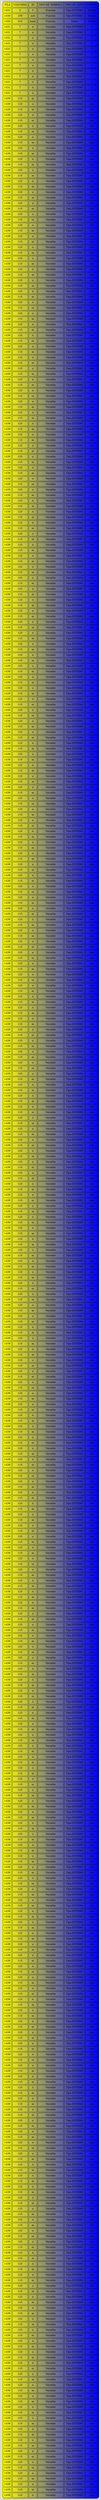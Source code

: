 digraph G{
node [shape=record];
a0 [label=<<TABLE border="1" cellspacing="5" cellpadding="5" style="rounded" bgcolor="yellow:blue">
"<TR><TD>FILA</TD><TD>COLUMNA</TD><TD>ID</TD><TD>TIPO DE SIMBOLO</TD><TD>TIPO DE DATO</TD><TD>AMBITO</TD></TR>
<TR><TD>1431</TD><TD>2</TD><TD>f</TD><TD>Funcion</TD><TD>Tipo.ENTERO</TD><TD>Global</TD></TR>
<TR><TD>1439</TD><TD>108</TD><TD>ack</TD><TD>Funcion</TD><TD>Tipo.ENTERO</TD><TD>Global</TD></TR>
<TR><TD>1450</TD><TD>313</TD><TD>main</TD><TD>Funcion</TD><TD>None</TD><TD>Global</TD></TR>
<TR><TD>1431</TD><TD>7</TD><TD>n</TD><TD>Variable</TD><TD>Tipo.ENTERO</TD><TD>f</TD></TR>
<TR><TD>1431</TD><TD>7</TD><TD>n</TD><TD>Variable</TD><TD>Tipo.ENTERO</TD><TD>f</TD></TR>
<TR><TD>1431</TD><TD>7</TD><TD>n</TD><TD>Variable</TD><TD>Tipo.ENTERO</TD><TD>f</TD></TR>
<TR><TD>1431</TD><TD>7</TD><TD>n</TD><TD>Variable</TD><TD>Tipo.ENTERO</TD><TD>f</TD></TR>
<TR><TD>1431</TD><TD>7</TD><TD>n</TD><TD>Variable</TD><TD>Tipo.ENTERO</TD><TD>f</TD></TR>
<TR><TD>1431</TD><TD>7</TD><TD>n</TD><TD>Variable</TD><TD>Tipo.ENTERO</TD><TD>f</TD></TR>
<TR><TD>1431</TD><TD>7</TD><TD>n</TD><TD>Variable</TD><TD>Tipo.ENTERO</TD><TD>f</TD></TR>
<TR><TD>1431</TD><TD>7</TD><TD>n</TD><TD>Variable</TD><TD>Tipo.ENTERO</TD><TD>f</TD></TR>
<TR><TD>1431</TD><TD>7</TD><TD>n</TD><TD>Variable</TD><TD>Tipo.ENTERO</TD><TD>f</TD></TR>
<TR><TD>1431</TD><TD>7</TD><TD>n</TD><TD>Variable</TD><TD>Tipo.ENTERO</TD><TD>f</TD></TR>
<TR><TD>1431</TD><TD>7</TD><TD>n</TD><TD>Variable</TD><TD>Tipo.ENTERO</TD><TD>f</TD></TR>
<TR><TD>1431</TD><TD>7</TD><TD>n</TD><TD>Variable</TD><TD>Tipo.ENTERO</TD><TD>f</TD></TR>
<TR><TD>1431</TD><TD>7</TD><TD>n</TD><TD>Variable</TD><TD>Tipo.ENTERO</TD><TD>f</TD></TR>
<TR><TD>1439</TD><TD>115</TD><TD>m</TD><TD>Variable</TD><TD>Tipo.ENTERO</TD><TD>ack</TD></TR>
<TR><TD>1439</TD><TD>123</TD><TD>n</TD><TD>Variable</TD><TD>Tipo.ENTERO</TD><TD>ack</TD></TR>
<TR><TD>1439</TD><TD>115</TD><TD>m</TD><TD>Variable</TD><TD>Tipo.ENTERO</TD><TD>ack</TD></TR>
<TR><TD>1439</TD><TD>123</TD><TD>n</TD><TD>Variable</TD><TD>Tipo.ENTERO</TD><TD>ack</TD></TR>
<TR><TD>1439</TD><TD>115</TD><TD>m</TD><TD>Variable</TD><TD>Tipo.ENTERO</TD><TD>ack</TD></TR>
<TR><TD>1439</TD><TD>123</TD><TD>n</TD><TD>Variable</TD><TD>Tipo.ENTERO</TD><TD>ack</TD></TR>
<TR><TD>1439</TD><TD>115</TD><TD>m</TD><TD>Variable</TD><TD>Tipo.ENTERO</TD><TD>ack</TD></TR>
<TR><TD>1439</TD><TD>123</TD><TD>n</TD><TD>Variable</TD><TD>Tipo.ENTERO</TD><TD>ack</TD></TR>
<TR><TD>1439</TD><TD>115</TD><TD>m</TD><TD>Variable</TD><TD>Tipo.ENTERO</TD><TD>ack</TD></TR>
<TR><TD>1439</TD><TD>123</TD><TD>n</TD><TD>Variable</TD><TD>Tipo.ENTERO</TD><TD>ack</TD></TR>
<TR><TD>1439</TD><TD>115</TD><TD>m</TD><TD>Variable</TD><TD>Tipo.ENTERO</TD><TD>ack</TD></TR>
<TR><TD>1439</TD><TD>123</TD><TD>n</TD><TD>Variable</TD><TD>Tipo.ENTERO</TD><TD>ack</TD></TR>
<TR><TD>1439</TD><TD>115</TD><TD>m</TD><TD>Variable</TD><TD>Tipo.ENTERO</TD><TD>ack</TD></TR>
<TR><TD>1439</TD><TD>123</TD><TD>n</TD><TD>Variable</TD><TD>Tipo.ENTERO</TD><TD>ack</TD></TR>
<TR><TD>1439</TD><TD>115</TD><TD>m</TD><TD>Variable</TD><TD>Tipo.ENTERO</TD><TD>ack</TD></TR>
<TR><TD>1439</TD><TD>123</TD><TD>n</TD><TD>Variable</TD><TD>Tipo.ENTERO</TD><TD>ack</TD></TR>
<TR><TD>1439</TD><TD>115</TD><TD>m</TD><TD>Variable</TD><TD>Tipo.ENTERO</TD><TD>ack</TD></TR>
<TR><TD>1439</TD><TD>123</TD><TD>n</TD><TD>Variable</TD><TD>Tipo.ENTERO</TD><TD>ack</TD></TR>
<TR><TD>1439</TD><TD>115</TD><TD>m</TD><TD>Variable</TD><TD>Tipo.ENTERO</TD><TD>ack</TD></TR>
<TR><TD>1439</TD><TD>123</TD><TD>n</TD><TD>Variable</TD><TD>Tipo.ENTERO</TD><TD>ack</TD></TR>
<TR><TD>1439</TD><TD>115</TD><TD>m</TD><TD>Variable</TD><TD>Tipo.ENTERO</TD><TD>ack</TD></TR>
<TR><TD>1439</TD><TD>123</TD><TD>n</TD><TD>Variable</TD><TD>Tipo.ENTERO</TD><TD>ack</TD></TR>
<TR><TD>1439</TD><TD>115</TD><TD>m</TD><TD>Variable</TD><TD>Tipo.ENTERO</TD><TD>ack</TD></TR>
<TR><TD>1439</TD><TD>123</TD><TD>n</TD><TD>Variable</TD><TD>Tipo.ENTERO</TD><TD>ack</TD></TR>
<TR><TD>1439</TD><TD>115</TD><TD>m</TD><TD>Variable</TD><TD>Tipo.ENTERO</TD><TD>ack</TD></TR>
<TR><TD>1439</TD><TD>123</TD><TD>n</TD><TD>Variable</TD><TD>Tipo.ENTERO</TD><TD>ack</TD></TR>
<TR><TD>1439</TD><TD>115</TD><TD>m</TD><TD>Variable</TD><TD>Tipo.ENTERO</TD><TD>ack</TD></TR>
<TR><TD>1439</TD><TD>123</TD><TD>n</TD><TD>Variable</TD><TD>Tipo.ENTERO</TD><TD>ack</TD></TR>
<TR><TD>1439</TD><TD>115</TD><TD>m</TD><TD>Variable</TD><TD>Tipo.ENTERO</TD><TD>ack</TD></TR>
<TR><TD>1439</TD><TD>123</TD><TD>n</TD><TD>Variable</TD><TD>Tipo.ENTERO</TD><TD>ack</TD></TR>
<TR><TD>1439</TD><TD>115</TD><TD>m</TD><TD>Variable</TD><TD>Tipo.ENTERO</TD><TD>ack</TD></TR>
<TR><TD>1439</TD><TD>123</TD><TD>n</TD><TD>Variable</TD><TD>Tipo.ENTERO</TD><TD>ack</TD></TR>
<TR><TD>1439</TD><TD>115</TD><TD>m</TD><TD>Variable</TD><TD>Tipo.ENTERO</TD><TD>ack</TD></TR>
<TR><TD>1439</TD><TD>123</TD><TD>n</TD><TD>Variable</TD><TD>Tipo.ENTERO</TD><TD>ack</TD></TR>
<TR><TD>1439</TD><TD>115</TD><TD>m</TD><TD>Variable</TD><TD>Tipo.ENTERO</TD><TD>ack</TD></TR>
<TR><TD>1439</TD><TD>123</TD><TD>n</TD><TD>Variable</TD><TD>Tipo.ENTERO</TD><TD>ack</TD></TR>
<TR><TD>1439</TD><TD>115</TD><TD>m</TD><TD>Variable</TD><TD>Tipo.ENTERO</TD><TD>ack</TD></TR>
<TR><TD>1439</TD><TD>123</TD><TD>n</TD><TD>Variable</TD><TD>Tipo.ENTERO</TD><TD>ack</TD></TR>
<TR><TD>1439</TD><TD>115</TD><TD>m</TD><TD>Variable</TD><TD>Tipo.ENTERO</TD><TD>ack</TD></TR>
<TR><TD>1439</TD><TD>123</TD><TD>n</TD><TD>Variable</TD><TD>Tipo.ENTERO</TD><TD>ack</TD></TR>
<TR><TD>1439</TD><TD>115</TD><TD>m</TD><TD>Variable</TD><TD>Tipo.ENTERO</TD><TD>ack</TD></TR>
<TR><TD>1439</TD><TD>123</TD><TD>n</TD><TD>Variable</TD><TD>Tipo.ENTERO</TD><TD>ack</TD></TR>
<TR><TD>1439</TD><TD>115</TD><TD>m</TD><TD>Variable</TD><TD>Tipo.ENTERO</TD><TD>ack</TD></TR>
<TR><TD>1439</TD><TD>123</TD><TD>n</TD><TD>Variable</TD><TD>Tipo.ENTERO</TD><TD>ack</TD></TR>
<TR><TD>1439</TD><TD>115</TD><TD>m</TD><TD>Variable</TD><TD>Tipo.ENTERO</TD><TD>ack</TD></TR>
<TR><TD>1439</TD><TD>123</TD><TD>n</TD><TD>Variable</TD><TD>Tipo.ENTERO</TD><TD>ack</TD></TR>
<TR><TD>1439</TD><TD>115</TD><TD>m</TD><TD>Variable</TD><TD>Tipo.ENTERO</TD><TD>ack</TD></TR>
<TR><TD>1439</TD><TD>123</TD><TD>n</TD><TD>Variable</TD><TD>Tipo.ENTERO</TD><TD>ack</TD></TR>
<TR><TD>1439</TD><TD>115</TD><TD>m</TD><TD>Variable</TD><TD>Tipo.ENTERO</TD><TD>ack</TD></TR>
<TR><TD>1439</TD><TD>123</TD><TD>n</TD><TD>Variable</TD><TD>Tipo.ENTERO</TD><TD>ack</TD></TR>
<TR><TD>1439</TD><TD>115</TD><TD>m</TD><TD>Variable</TD><TD>Tipo.ENTERO</TD><TD>ack</TD></TR>
<TR><TD>1439</TD><TD>123</TD><TD>n</TD><TD>Variable</TD><TD>Tipo.ENTERO</TD><TD>ack</TD></TR>
<TR><TD>1439</TD><TD>115</TD><TD>m</TD><TD>Variable</TD><TD>Tipo.ENTERO</TD><TD>ack</TD></TR>
<TR><TD>1439</TD><TD>123</TD><TD>n</TD><TD>Variable</TD><TD>Tipo.ENTERO</TD><TD>ack</TD></TR>
<TR><TD>1439</TD><TD>115</TD><TD>m</TD><TD>Variable</TD><TD>Tipo.ENTERO</TD><TD>ack</TD></TR>
<TR><TD>1439</TD><TD>123</TD><TD>n</TD><TD>Variable</TD><TD>Tipo.ENTERO</TD><TD>ack</TD></TR>
<TR><TD>1439</TD><TD>115</TD><TD>m</TD><TD>Variable</TD><TD>Tipo.ENTERO</TD><TD>ack</TD></TR>
<TR><TD>1439</TD><TD>123</TD><TD>n</TD><TD>Variable</TD><TD>Tipo.ENTERO</TD><TD>ack</TD></TR>
<TR><TD>1439</TD><TD>115</TD><TD>m</TD><TD>Variable</TD><TD>Tipo.ENTERO</TD><TD>ack</TD></TR>
<TR><TD>1439</TD><TD>123</TD><TD>n</TD><TD>Variable</TD><TD>Tipo.ENTERO</TD><TD>ack</TD></TR>
<TR><TD>1439</TD><TD>115</TD><TD>m</TD><TD>Variable</TD><TD>Tipo.ENTERO</TD><TD>ack</TD></TR>
<TR><TD>1439</TD><TD>123</TD><TD>n</TD><TD>Variable</TD><TD>Tipo.ENTERO</TD><TD>ack</TD></TR>
<TR><TD>1439</TD><TD>115</TD><TD>m</TD><TD>Variable</TD><TD>Tipo.ENTERO</TD><TD>ack</TD></TR>
<TR><TD>1439</TD><TD>123</TD><TD>n</TD><TD>Variable</TD><TD>Tipo.ENTERO</TD><TD>ack</TD></TR>
<TR><TD>1439</TD><TD>115</TD><TD>m</TD><TD>Variable</TD><TD>Tipo.ENTERO</TD><TD>ack</TD></TR>
<TR><TD>1439</TD><TD>123</TD><TD>n</TD><TD>Variable</TD><TD>Tipo.ENTERO</TD><TD>ack</TD></TR>
<TR><TD>1439</TD><TD>115</TD><TD>m</TD><TD>Variable</TD><TD>Tipo.ENTERO</TD><TD>ack</TD></TR>
<TR><TD>1439</TD><TD>123</TD><TD>n</TD><TD>Variable</TD><TD>Tipo.ENTERO</TD><TD>ack</TD></TR>
<TR><TD>1439</TD><TD>115</TD><TD>m</TD><TD>Variable</TD><TD>Tipo.ENTERO</TD><TD>ack</TD></TR>
<TR><TD>1439</TD><TD>123</TD><TD>n</TD><TD>Variable</TD><TD>Tipo.ENTERO</TD><TD>ack</TD></TR>
<TR><TD>1439</TD><TD>115</TD><TD>m</TD><TD>Variable</TD><TD>Tipo.ENTERO</TD><TD>ack</TD></TR>
<TR><TD>1439</TD><TD>123</TD><TD>n</TD><TD>Variable</TD><TD>Tipo.ENTERO</TD><TD>ack</TD></TR>
<TR><TD>1439</TD><TD>115</TD><TD>m</TD><TD>Variable</TD><TD>Tipo.ENTERO</TD><TD>ack</TD></TR>
<TR><TD>1439</TD><TD>123</TD><TD>n</TD><TD>Variable</TD><TD>Tipo.ENTERO</TD><TD>ack</TD></TR>
<TR><TD>1439</TD><TD>115</TD><TD>m</TD><TD>Variable</TD><TD>Tipo.ENTERO</TD><TD>ack</TD></TR>
<TR><TD>1439</TD><TD>123</TD><TD>n</TD><TD>Variable</TD><TD>Tipo.ENTERO</TD><TD>ack</TD></TR>
<TR><TD>1439</TD><TD>115</TD><TD>m</TD><TD>Variable</TD><TD>Tipo.ENTERO</TD><TD>ack</TD></TR>
<TR><TD>1439</TD><TD>123</TD><TD>n</TD><TD>Variable</TD><TD>Tipo.ENTERO</TD><TD>ack</TD></TR>
<TR><TD>1439</TD><TD>115</TD><TD>m</TD><TD>Variable</TD><TD>Tipo.ENTERO</TD><TD>ack</TD></TR>
<TR><TD>1439</TD><TD>123</TD><TD>n</TD><TD>Variable</TD><TD>Tipo.ENTERO</TD><TD>ack</TD></TR>
<TR><TD>1439</TD><TD>115</TD><TD>m</TD><TD>Variable</TD><TD>Tipo.ENTERO</TD><TD>ack</TD></TR>
<TR><TD>1439</TD><TD>123</TD><TD>n</TD><TD>Variable</TD><TD>Tipo.ENTERO</TD><TD>ack</TD></TR>
<TR><TD>1439</TD><TD>115</TD><TD>m</TD><TD>Variable</TD><TD>Tipo.ENTERO</TD><TD>ack</TD></TR>
<TR><TD>1439</TD><TD>123</TD><TD>n</TD><TD>Variable</TD><TD>Tipo.ENTERO</TD><TD>ack</TD></TR>
<TR><TD>1439</TD><TD>115</TD><TD>m</TD><TD>Variable</TD><TD>Tipo.ENTERO</TD><TD>ack</TD></TR>
<TR><TD>1439</TD><TD>123</TD><TD>n</TD><TD>Variable</TD><TD>Tipo.ENTERO</TD><TD>ack</TD></TR>
<TR><TD>1439</TD><TD>115</TD><TD>m</TD><TD>Variable</TD><TD>Tipo.ENTERO</TD><TD>ack</TD></TR>
<TR><TD>1439</TD><TD>123</TD><TD>n</TD><TD>Variable</TD><TD>Tipo.ENTERO</TD><TD>ack</TD></TR>
<TR><TD>1439</TD><TD>115</TD><TD>m</TD><TD>Variable</TD><TD>Tipo.ENTERO</TD><TD>ack</TD></TR>
<TR><TD>1439</TD><TD>123</TD><TD>n</TD><TD>Variable</TD><TD>Tipo.ENTERO</TD><TD>ack</TD></TR>
<TR><TD>1439</TD><TD>115</TD><TD>m</TD><TD>Variable</TD><TD>Tipo.ENTERO</TD><TD>ack</TD></TR>
<TR><TD>1439</TD><TD>123</TD><TD>n</TD><TD>Variable</TD><TD>Tipo.ENTERO</TD><TD>ack</TD></TR>
<TR><TD>1439</TD><TD>115</TD><TD>m</TD><TD>Variable</TD><TD>Tipo.ENTERO</TD><TD>ack</TD></TR>
<TR><TD>1439</TD><TD>123</TD><TD>n</TD><TD>Variable</TD><TD>Tipo.ENTERO</TD><TD>ack</TD></TR>
<TR><TD>1439</TD><TD>115</TD><TD>m</TD><TD>Variable</TD><TD>Tipo.ENTERO</TD><TD>ack</TD></TR>
<TR><TD>1439</TD><TD>123</TD><TD>n</TD><TD>Variable</TD><TD>Tipo.ENTERO</TD><TD>ack</TD></TR>
<TR><TD>1439</TD><TD>115</TD><TD>m</TD><TD>Variable</TD><TD>Tipo.ENTERO</TD><TD>ack</TD></TR>
<TR><TD>1439</TD><TD>123</TD><TD>n</TD><TD>Variable</TD><TD>Tipo.ENTERO</TD><TD>ack</TD></TR>
<TR><TD>1439</TD><TD>115</TD><TD>m</TD><TD>Variable</TD><TD>Tipo.ENTERO</TD><TD>ack</TD></TR>
<TR><TD>1439</TD><TD>123</TD><TD>n</TD><TD>Variable</TD><TD>Tipo.ENTERO</TD><TD>ack</TD></TR>
<TR><TD>1439</TD><TD>115</TD><TD>m</TD><TD>Variable</TD><TD>Tipo.ENTERO</TD><TD>ack</TD></TR>
<TR><TD>1439</TD><TD>123</TD><TD>n</TD><TD>Variable</TD><TD>Tipo.ENTERO</TD><TD>ack</TD></TR>
<TR><TD>1439</TD><TD>115</TD><TD>m</TD><TD>Variable</TD><TD>Tipo.ENTERO</TD><TD>ack</TD></TR>
<TR><TD>1439</TD><TD>123</TD><TD>n</TD><TD>Variable</TD><TD>Tipo.ENTERO</TD><TD>ack</TD></TR>
<TR><TD>1439</TD><TD>115</TD><TD>m</TD><TD>Variable</TD><TD>Tipo.ENTERO</TD><TD>ack</TD></TR>
<TR><TD>1439</TD><TD>123</TD><TD>n</TD><TD>Variable</TD><TD>Tipo.ENTERO</TD><TD>ack</TD></TR>
<TR><TD>1439</TD><TD>115</TD><TD>m</TD><TD>Variable</TD><TD>Tipo.ENTERO</TD><TD>ack</TD></TR>
<TR><TD>1439</TD><TD>123</TD><TD>n</TD><TD>Variable</TD><TD>Tipo.ENTERO</TD><TD>ack</TD></TR>
<TR><TD>1439</TD><TD>115</TD><TD>m</TD><TD>Variable</TD><TD>Tipo.ENTERO</TD><TD>ack</TD></TR>
<TR><TD>1439</TD><TD>123</TD><TD>n</TD><TD>Variable</TD><TD>Tipo.ENTERO</TD><TD>ack</TD></TR>
<TR><TD>1439</TD><TD>115</TD><TD>m</TD><TD>Variable</TD><TD>Tipo.ENTERO</TD><TD>ack</TD></TR>
<TR><TD>1439</TD><TD>123</TD><TD>n</TD><TD>Variable</TD><TD>Tipo.ENTERO</TD><TD>ack</TD></TR>
<TR><TD>1439</TD><TD>115</TD><TD>m</TD><TD>Variable</TD><TD>Tipo.ENTERO</TD><TD>ack</TD></TR>
<TR><TD>1439</TD><TD>123</TD><TD>n</TD><TD>Variable</TD><TD>Tipo.ENTERO</TD><TD>ack</TD></TR>
<TR><TD>1439</TD><TD>115</TD><TD>m</TD><TD>Variable</TD><TD>Tipo.ENTERO</TD><TD>ack</TD></TR>
<TR><TD>1439</TD><TD>123</TD><TD>n</TD><TD>Variable</TD><TD>Tipo.ENTERO</TD><TD>ack</TD></TR>
<TR><TD>1439</TD><TD>115</TD><TD>m</TD><TD>Variable</TD><TD>Tipo.ENTERO</TD><TD>ack</TD></TR>
<TR><TD>1439</TD><TD>123</TD><TD>n</TD><TD>Variable</TD><TD>Tipo.ENTERO</TD><TD>ack</TD></TR>
<TR><TD>1439</TD><TD>115</TD><TD>m</TD><TD>Variable</TD><TD>Tipo.ENTERO</TD><TD>ack</TD></TR>
<TR><TD>1439</TD><TD>123</TD><TD>n</TD><TD>Variable</TD><TD>Tipo.ENTERO</TD><TD>ack</TD></TR>
<TR><TD>1439</TD><TD>115</TD><TD>m</TD><TD>Variable</TD><TD>Tipo.ENTERO</TD><TD>ack</TD></TR>
<TR><TD>1439</TD><TD>123</TD><TD>n</TD><TD>Variable</TD><TD>Tipo.ENTERO</TD><TD>ack</TD></TR>
<TR><TD>1439</TD><TD>115</TD><TD>m</TD><TD>Variable</TD><TD>Tipo.ENTERO</TD><TD>ack</TD></TR>
<TR><TD>1439</TD><TD>123</TD><TD>n</TD><TD>Variable</TD><TD>Tipo.ENTERO</TD><TD>ack</TD></TR>
<TR><TD>1439</TD><TD>115</TD><TD>m</TD><TD>Variable</TD><TD>Tipo.ENTERO</TD><TD>ack</TD></TR>
<TR><TD>1439</TD><TD>123</TD><TD>n</TD><TD>Variable</TD><TD>Tipo.ENTERO</TD><TD>ack</TD></TR>
<TR><TD>1439</TD><TD>115</TD><TD>m</TD><TD>Variable</TD><TD>Tipo.ENTERO</TD><TD>ack</TD></TR>
<TR><TD>1439</TD><TD>123</TD><TD>n</TD><TD>Variable</TD><TD>Tipo.ENTERO</TD><TD>ack</TD></TR>
<TR><TD>1439</TD><TD>115</TD><TD>m</TD><TD>Variable</TD><TD>Tipo.ENTERO</TD><TD>ack</TD></TR>
<TR><TD>1439</TD><TD>123</TD><TD>n</TD><TD>Variable</TD><TD>Tipo.ENTERO</TD><TD>ack</TD></TR>
<TR><TD>1439</TD><TD>115</TD><TD>m</TD><TD>Variable</TD><TD>Tipo.ENTERO</TD><TD>ack</TD></TR>
<TR><TD>1439</TD><TD>123</TD><TD>n</TD><TD>Variable</TD><TD>Tipo.ENTERO</TD><TD>ack</TD></TR>
<TR><TD>1439</TD><TD>115</TD><TD>m</TD><TD>Variable</TD><TD>Tipo.ENTERO</TD><TD>ack</TD></TR>
<TR><TD>1439</TD><TD>123</TD><TD>n</TD><TD>Variable</TD><TD>Tipo.ENTERO</TD><TD>ack</TD></TR>
<TR><TD>1439</TD><TD>115</TD><TD>m</TD><TD>Variable</TD><TD>Tipo.ENTERO</TD><TD>ack</TD></TR>
<TR><TD>1439</TD><TD>123</TD><TD>n</TD><TD>Variable</TD><TD>Tipo.ENTERO</TD><TD>ack</TD></TR>
<TR><TD>1439</TD><TD>115</TD><TD>m</TD><TD>Variable</TD><TD>Tipo.ENTERO</TD><TD>ack</TD></TR>
<TR><TD>1439</TD><TD>123</TD><TD>n</TD><TD>Variable</TD><TD>Tipo.ENTERO</TD><TD>ack</TD></TR>
<TR><TD>1439</TD><TD>115</TD><TD>m</TD><TD>Variable</TD><TD>Tipo.ENTERO</TD><TD>ack</TD></TR>
<TR><TD>1439</TD><TD>123</TD><TD>n</TD><TD>Variable</TD><TD>Tipo.ENTERO</TD><TD>ack</TD></TR>
<TR><TD>1439</TD><TD>115</TD><TD>m</TD><TD>Variable</TD><TD>Tipo.ENTERO</TD><TD>ack</TD></TR>
<TR><TD>1439</TD><TD>123</TD><TD>n</TD><TD>Variable</TD><TD>Tipo.ENTERO</TD><TD>ack</TD></TR>
<TR><TD>1439</TD><TD>115</TD><TD>m</TD><TD>Variable</TD><TD>Tipo.ENTERO</TD><TD>ack</TD></TR>
<TR><TD>1439</TD><TD>123</TD><TD>n</TD><TD>Variable</TD><TD>Tipo.ENTERO</TD><TD>ack</TD></TR>
<TR><TD>1439</TD><TD>115</TD><TD>m</TD><TD>Variable</TD><TD>Tipo.ENTERO</TD><TD>ack</TD></TR>
<TR><TD>1439</TD><TD>123</TD><TD>n</TD><TD>Variable</TD><TD>Tipo.ENTERO</TD><TD>ack</TD></TR>
<TR><TD>1439</TD><TD>115</TD><TD>m</TD><TD>Variable</TD><TD>Tipo.ENTERO</TD><TD>ack</TD></TR>
<TR><TD>1439</TD><TD>123</TD><TD>n</TD><TD>Variable</TD><TD>Tipo.ENTERO</TD><TD>ack</TD></TR>
<TR><TD>1439</TD><TD>115</TD><TD>m</TD><TD>Variable</TD><TD>Tipo.ENTERO</TD><TD>ack</TD></TR>
<TR><TD>1439</TD><TD>123</TD><TD>n</TD><TD>Variable</TD><TD>Tipo.ENTERO</TD><TD>ack</TD></TR>
<TR><TD>1439</TD><TD>115</TD><TD>m</TD><TD>Variable</TD><TD>Tipo.ENTERO</TD><TD>ack</TD></TR>
<TR><TD>1439</TD><TD>123</TD><TD>n</TD><TD>Variable</TD><TD>Tipo.ENTERO</TD><TD>ack</TD></TR>
<TR><TD>1439</TD><TD>115</TD><TD>m</TD><TD>Variable</TD><TD>Tipo.ENTERO</TD><TD>ack</TD></TR>
<TR><TD>1439</TD><TD>123</TD><TD>n</TD><TD>Variable</TD><TD>Tipo.ENTERO</TD><TD>ack</TD></TR>
<TR><TD>1439</TD><TD>115</TD><TD>m</TD><TD>Variable</TD><TD>Tipo.ENTERO</TD><TD>ack</TD></TR>
<TR><TD>1439</TD><TD>123</TD><TD>n</TD><TD>Variable</TD><TD>Tipo.ENTERO</TD><TD>ack</TD></TR>
<TR><TD>1439</TD><TD>115</TD><TD>m</TD><TD>Variable</TD><TD>Tipo.ENTERO</TD><TD>ack</TD></TR>
<TR><TD>1439</TD><TD>123</TD><TD>n</TD><TD>Variable</TD><TD>Tipo.ENTERO</TD><TD>ack</TD></TR>
<TR><TD>1439</TD><TD>115</TD><TD>m</TD><TD>Variable</TD><TD>Tipo.ENTERO</TD><TD>ack</TD></TR>
<TR><TD>1439</TD><TD>123</TD><TD>n</TD><TD>Variable</TD><TD>Tipo.ENTERO</TD><TD>ack</TD></TR>
<TR><TD>1439</TD><TD>115</TD><TD>m</TD><TD>Variable</TD><TD>Tipo.ENTERO</TD><TD>ack</TD></TR>
<TR><TD>1439</TD><TD>123</TD><TD>n</TD><TD>Variable</TD><TD>Tipo.ENTERO</TD><TD>ack</TD></TR>
<TR><TD>1439</TD><TD>115</TD><TD>m</TD><TD>Variable</TD><TD>Tipo.ENTERO</TD><TD>ack</TD></TR>
<TR><TD>1439</TD><TD>123</TD><TD>n</TD><TD>Variable</TD><TD>Tipo.ENTERO</TD><TD>ack</TD></TR>
<TR><TD>1439</TD><TD>115</TD><TD>m</TD><TD>Variable</TD><TD>Tipo.ENTERO</TD><TD>ack</TD></TR>
<TR><TD>1439</TD><TD>123</TD><TD>n</TD><TD>Variable</TD><TD>Tipo.ENTERO</TD><TD>ack</TD></TR>
<TR><TD>1439</TD><TD>115</TD><TD>m</TD><TD>Variable</TD><TD>Tipo.ENTERO</TD><TD>ack</TD></TR>
<TR><TD>1439</TD><TD>123</TD><TD>n</TD><TD>Variable</TD><TD>Tipo.ENTERO</TD><TD>ack</TD></TR>
<TR><TD>1439</TD><TD>115</TD><TD>m</TD><TD>Variable</TD><TD>Tipo.ENTERO</TD><TD>ack</TD></TR>
<TR><TD>1439</TD><TD>123</TD><TD>n</TD><TD>Variable</TD><TD>Tipo.ENTERO</TD><TD>ack</TD></TR>
<TR><TD>1439</TD><TD>115</TD><TD>m</TD><TD>Variable</TD><TD>Tipo.ENTERO</TD><TD>ack</TD></TR>
<TR><TD>1439</TD><TD>123</TD><TD>n</TD><TD>Variable</TD><TD>Tipo.ENTERO</TD><TD>ack</TD></TR>
<TR><TD>1439</TD><TD>115</TD><TD>m</TD><TD>Variable</TD><TD>Tipo.ENTERO</TD><TD>ack</TD></TR>
<TR><TD>1439</TD><TD>123</TD><TD>n</TD><TD>Variable</TD><TD>Tipo.ENTERO</TD><TD>ack</TD></TR>
<TR><TD>1439</TD><TD>115</TD><TD>m</TD><TD>Variable</TD><TD>Tipo.ENTERO</TD><TD>ack</TD></TR>
<TR><TD>1439</TD><TD>123</TD><TD>n</TD><TD>Variable</TD><TD>Tipo.ENTERO</TD><TD>ack</TD></TR>
<TR><TD>1439</TD><TD>115</TD><TD>m</TD><TD>Variable</TD><TD>Tipo.ENTERO</TD><TD>ack</TD></TR>
<TR><TD>1439</TD><TD>123</TD><TD>n</TD><TD>Variable</TD><TD>Tipo.ENTERO</TD><TD>ack</TD></TR>
<TR><TD>1439</TD><TD>115</TD><TD>m</TD><TD>Variable</TD><TD>Tipo.ENTERO</TD><TD>ack</TD></TR>
<TR><TD>1439</TD><TD>123</TD><TD>n</TD><TD>Variable</TD><TD>Tipo.ENTERO</TD><TD>ack</TD></TR>
<TR><TD>1439</TD><TD>115</TD><TD>m</TD><TD>Variable</TD><TD>Tipo.ENTERO</TD><TD>ack</TD></TR>
<TR><TD>1439</TD><TD>123</TD><TD>n</TD><TD>Variable</TD><TD>Tipo.ENTERO</TD><TD>ack</TD></TR>
<TR><TD>1439</TD><TD>115</TD><TD>m</TD><TD>Variable</TD><TD>Tipo.ENTERO</TD><TD>ack</TD></TR>
<TR><TD>1439</TD><TD>123</TD><TD>n</TD><TD>Variable</TD><TD>Tipo.ENTERO</TD><TD>ack</TD></TR>
<TR><TD>1439</TD><TD>115</TD><TD>m</TD><TD>Variable</TD><TD>Tipo.ENTERO</TD><TD>ack</TD></TR>
<TR><TD>1439</TD><TD>123</TD><TD>n</TD><TD>Variable</TD><TD>Tipo.ENTERO</TD><TD>ack</TD></TR>
<TR><TD>1439</TD><TD>115</TD><TD>m</TD><TD>Variable</TD><TD>Tipo.ENTERO</TD><TD>ack</TD></TR>
<TR><TD>1439</TD><TD>123</TD><TD>n</TD><TD>Variable</TD><TD>Tipo.ENTERO</TD><TD>ack</TD></TR>
<TR><TD>1439</TD><TD>115</TD><TD>m</TD><TD>Variable</TD><TD>Tipo.ENTERO</TD><TD>ack</TD></TR>
<TR><TD>1439</TD><TD>123</TD><TD>n</TD><TD>Variable</TD><TD>Tipo.ENTERO</TD><TD>ack</TD></TR>
<TR><TD>1439</TD><TD>115</TD><TD>m</TD><TD>Variable</TD><TD>Tipo.ENTERO</TD><TD>ack</TD></TR>
<TR><TD>1439</TD><TD>123</TD><TD>n</TD><TD>Variable</TD><TD>Tipo.ENTERO</TD><TD>ack</TD></TR>
<TR><TD>1439</TD><TD>115</TD><TD>m</TD><TD>Variable</TD><TD>Tipo.ENTERO</TD><TD>ack</TD></TR>
<TR><TD>1439</TD><TD>123</TD><TD>n</TD><TD>Variable</TD><TD>Tipo.ENTERO</TD><TD>ack</TD></TR>
<TR><TD>1439</TD><TD>115</TD><TD>m</TD><TD>Variable</TD><TD>Tipo.ENTERO</TD><TD>ack</TD></TR>
<TR><TD>1439</TD><TD>123</TD><TD>n</TD><TD>Variable</TD><TD>Tipo.ENTERO</TD><TD>ack</TD></TR>
<TR><TD>1439</TD><TD>115</TD><TD>m</TD><TD>Variable</TD><TD>Tipo.ENTERO</TD><TD>ack</TD></TR>
<TR><TD>1439</TD><TD>123</TD><TD>n</TD><TD>Variable</TD><TD>Tipo.ENTERO</TD><TD>ack</TD></TR>
<TR><TD>1439</TD><TD>115</TD><TD>m</TD><TD>Variable</TD><TD>Tipo.ENTERO</TD><TD>ack</TD></TR>
<TR><TD>1439</TD><TD>123</TD><TD>n</TD><TD>Variable</TD><TD>Tipo.ENTERO</TD><TD>ack</TD></TR>
<TR><TD>1439</TD><TD>115</TD><TD>m</TD><TD>Variable</TD><TD>Tipo.ENTERO</TD><TD>ack</TD></TR>
<TR><TD>1439</TD><TD>123</TD><TD>n</TD><TD>Variable</TD><TD>Tipo.ENTERO</TD><TD>ack</TD></TR>
<TR><TD>1439</TD><TD>115</TD><TD>m</TD><TD>Variable</TD><TD>Tipo.ENTERO</TD><TD>ack</TD></TR>
<TR><TD>1439</TD><TD>123</TD><TD>n</TD><TD>Variable</TD><TD>Tipo.ENTERO</TD><TD>ack</TD></TR>
<TR><TD>1439</TD><TD>115</TD><TD>m</TD><TD>Variable</TD><TD>Tipo.ENTERO</TD><TD>ack</TD></TR>
<TR><TD>1439</TD><TD>123</TD><TD>n</TD><TD>Variable</TD><TD>Tipo.ENTERO</TD><TD>ack</TD></TR>
<TR><TD>1439</TD><TD>115</TD><TD>m</TD><TD>Variable</TD><TD>Tipo.ENTERO</TD><TD>ack</TD></TR>
<TR><TD>1439</TD><TD>123</TD><TD>n</TD><TD>Variable</TD><TD>Tipo.ENTERO</TD><TD>ack</TD></TR>
<TR><TD>1439</TD><TD>115</TD><TD>m</TD><TD>Variable</TD><TD>Tipo.ENTERO</TD><TD>ack</TD></TR>
<TR><TD>1439</TD><TD>123</TD><TD>n</TD><TD>Variable</TD><TD>Tipo.ENTERO</TD><TD>ack</TD></TR>
<TR><TD>1439</TD><TD>115</TD><TD>m</TD><TD>Variable</TD><TD>Tipo.ENTERO</TD><TD>ack</TD></TR>
<TR><TD>1439</TD><TD>123</TD><TD>n</TD><TD>Variable</TD><TD>Tipo.ENTERO</TD><TD>ack</TD></TR>
<TR><TD>1439</TD><TD>115</TD><TD>m</TD><TD>Variable</TD><TD>Tipo.ENTERO</TD><TD>ack</TD></TR>
<TR><TD>1439</TD><TD>123</TD><TD>n</TD><TD>Variable</TD><TD>Tipo.ENTERO</TD><TD>ack</TD></TR>
<TR><TD>1439</TD><TD>115</TD><TD>m</TD><TD>Variable</TD><TD>Tipo.ENTERO</TD><TD>ack</TD></TR>
<TR><TD>1439</TD><TD>123</TD><TD>n</TD><TD>Variable</TD><TD>Tipo.ENTERO</TD><TD>ack</TD></TR>
<TR><TD>1439</TD><TD>115</TD><TD>m</TD><TD>Variable</TD><TD>Tipo.ENTERO</TD><TD>ack</TD></TR>
<TR><TD>1439</TD><TD>123</TD><TD>n</TD><TD>Variable</TD><TD>Tipo.ENTERO</TD><TD>ack</TD></TR>
<TR><TD>1439</TD><TD>115</TD><TD>m</TD><TD>Variable</TD><TD>Tipo.ENTERO</TD><TD>ack</TD></TR>
<TR><TD>1439</TD><TD>123</TD><TD>n</TD><TD>Variable</TD><TD>Tipo.ENTERO</TD><TD>ack</TD></TR>
<TR><TD>1439</TD><TD>115</TD><TD>m</TD><TD>Variable</TD><TD>Tipo.ENTERO</TD><TD>ack</TD></TR>
<TR><TD>1439</TD><TD>123</TD><TD>n</TD><TD>Variable</TD><TD>Tipo.ENTERO</TD><TD>ack</TD></TR>
<TR><TD>1439</TD><TD>115</TD><TD>m</TD><TD>Variable</TD><TD>Tipo.ENTERO</TD><TD>ack</TD></TR>
<TR><TD>1439</TD><TD>123</TD><TD>n</TD><TD>Variable</TD><TD>Tipo.ENTERO</TD><TD>ack</TD></TR>
<TR><TD>1439</TD><TD>115</TD><TD>m</TD><TD>Variable</TD><TD>Tipo.ENTERO</TD><TD>ack</TD></TR>
<TR><TD>1439</TD><TD>123</TD><TD>n</TD><TD>Variable</TD><TD>Tipo.ENTERO</TD><TD>ack</TD></TR>
<TR><TD>1439</TD><TD>115</TD><TD>m</TD><TD>Variable</TD><TD>Tipo.ENTERO</TD><TD>ack</TD></TR>
<TR><TD>1439</TD><TD>123</TD><TD>n</TD><TD>Variable</TD><TD>Tipo.ENTERO</TD><TD>ack</TD></TR>
<TR><TD>1439</TD><TD>115</TD><TD>m</TD><TD>Variable</TD><TD>Tipo.ENTERO</TD><TD>ack</TD></TR>
<TR><TD>1439</TD><TD>123</TD><TD>n</TD><TD>Variable</TD><TD>Tipo.ENTERO</TD><TD>ack</TD></TR>
<TR><TD>1439</TD><TD>115</TD><TD>m</TD><TD>Variable</TD><TD>Tipo.ENTERO</TD><TD>ack</TD></TR>
<TR><TD>1439</TD><TD>123</TD><TD>n</TD><TD>Variable</TD><TD>Tipo.ENTERO</TD><TD>ack</TD></TR>
<TR><TD>1439</TD><TD>115</TD><TD>m</TD><TD>Variable</TD><TD>Tipo.ENTERO</TD><TD>ack</TD></TR>
<TR><TD>1439</TD><TD>123</TD><TD>n</TD><TD>Variable</TD><TD>Tipo.ENTERO</TD><TD>ack</TD></TR>
<TR><TD>1439</TD><TD>115</TD><TD>m</TD><TD>Variable</TD><TD>Tipo.ENTERO</TD><TD>ack</TD></TR>
<TR><TD>1439</TD><TD>123</TD><TD>n</TD><TD>Variable</TD><TD>Tipo.ENTERO</TD><TD>ack</TD></TR>
<TR><TD>1439</TD><TD>115</TD><TD>m</TD><TD>Variable</TD><TD>Tipo.ENTERO</TD><TD>ack</TD></TR>
<TR><TD>1439</TD><TD>123</TD><TD>n</TD><TD>Variable</TD><TD>Tipo.ENTERO</TD><TD>ack</TD></TR>
<TR><TD>1439</TD><TD>115</TD><TD>m</TD><TD>Variable</TD><TD>Tipo.ENTERO</TD><TD>ack</TD></TR>
<TR><TD>1439</TD><TD>123</TD><TD>n</TD><TD>Variable</TD><TD>Tipo.ENTERO</TD><TD>ack</TD></TR>
<TR><TD>1439</TD><TD>115</TD><TD>m</TD><TD>Variable</TD><TD>Tipo.ENTERO</TD><TD>ack</TD></TR>
<TR><TD>1439</TD><TD>123</TD><TD>n</TD><TD>Variable</TD><TD>Tipo.ENTERO</TD><TD>ack</TD></TR>
<TR><TD>1439</TD><TD>115</TD><TD>m</TD><TD>Variable</TD><TD>Tipo.ENTERO</TD><TD>ack</TD></TR>
<TR><TD>1439</TD><TD>123</TD><TD>n</TD><TD>Variable</TD><TD>Tipo.ENTERO</TD><TD>ack</TD></TR>
<TR><TD>1439</TD><TD>115</TD><TD>m</TD><TD>Variable</TD><TD>Tipo.ENTERO</TD><TD>ack</TD></TR>
<TR><TD>1439</TD><TD>123</TD><TD>n</TD><TD>Variable</TD><TD>Tipo.ENTERO</TD><TD>ack</TD></TR>
<TR><TD>1439</TD><TD>115</TD><TD>m</TD><TD>Variable</TD><TD>Tipo.ENTERO</TD><TD>ack</TD></TR>
<TR><TD>1439</TD><TD>123</TD><TD>n</TD><TD>Variable</TD><TD>Tipo.ENTERO</TD><TD>ack</TD></TR>
<TR><TD>1439</TD><TD>115</TD><TD>m</TD><TD>Variable</TD><TD>Tipo.ENTERO</TD><TD>ack</TD></TR>
<TR><TD>1439</TD><TD>123</TD><TD>n</TD><TD>Variable</TD><TD>Tipo.ENTERO</TD><TD>ack</TD></TR>
<TR><TD>1439</TD><TD>115</TD><TD>m</TD><TD>Variable</TD><TD>Tipo.ENTERO</TD><TD>ack</TD></TR>
<TR><TD>1439</TD><TD>123</TD><TD>n</TD><TD>Variable</TD><TD>Tipo.ENTERO</TD><TD>ack</TD></TR>
<TR><TD>1439</TD><TD>115</TD><TD>m</TD><TD>Variable</TD><TD>Tipo.ENTERO</TD><TD>ack</TD></TR>
<TR><TD>1439</TD><TD>123</TD><TD>n</TD><TD>Variable</TD><TD>Tipo.ENTERO</TD><TD>ack</TD></TR>
<TR><TD>1439</TD><TD>115</TD><TD>m</TD><TD>Variable</TD><TD>Tipo.ENTERO</TD><TD>ack</TD></TR>
<TR><TD>1439</TD><TD>123</TD><TD>n</TD><TD>Variable</TD><TD>Tipo.ENTERO</TD><TD>ack</TD></TR>
<TR><TD>1439</TD><TD>115</TD><TD>m</TD><TD>Variable</TD><TD>Tipo.ENTERO</TD><TD>ack</TD></TR>
<TR><TD>1439</TD><TD>123</TD><TD>n</TD><TD>Variable</TD><TD>Tipo.ENTERO</TD><TD>ack</TD></TR>
<TR><TD>1439</TD><TD>115</TD><TD>m</TD><TD>Variable</TD><TD>Tipo.ENTERO</TD><TD>ack</TD></TR>
<TR><TD>1439</TD><TD>123</TD><TD>n</TD><TD>Variable</TD><TD>Tipo.ENTERO</TD><TD>ack</TD></TR>
<TR><TD>1439</TD><TD>115</TD><TD>m</TD><TD>Variable</TD><TD>Tipo.ENTERO</TD><TD>ack</TD></TR>
<TR><TD>1439</TD><TD>123</TD><TD>n</TD><TD>Variable</TD><TD>Tipo.ENTERO</TD><TD>ack</TD></TR>
<TR><TD>1439</TD><TD>115</TD><TD>m</TD><TD>Variable</TD><TD>Tipo.ENTERO</TD><TD>ack</TD></TR>
<TR><TD>1439</TD><TD>123</TD><TD>n</TD><TD>Variable</TD><TD>Tipo.ENTERO</TD><TD>ack</TD></TR>
<TR><TD>1439</TD><TD>115</TD><TD>m</TD><TD>Variable</TD><TD>Tipo.ENTERO</TD><TD>ack</TD></TR>
<TR><TD>1439</TD><TD>123</TD><TD>n</TD><TD>Variable</TD><TD>Tipo.ENTERO</TD><TD>ack</TD></TR>
<TR><TD>1439</TD><TD>115</TD><TD>m</TD><TD>Variable</TD><TD>Tipo.ENTERO</TD><TD>ack</TD></TR>
<TR><TD>1439</TD><TD>123</TD><TD>n</TD><TD>Variable</TD><TD>Tipo.ENTERO</TD><TD>ack</TD></TR>
<TR><TD>1439</TD><TD>115</TD><TD>m</TD><TD>Variable</TD><TD>Tipo.ENTERO</TD><TD>ack</TD></TR>
<TR><TD>1439</TD><TD>123</TD><TD>n</TD><TD>Variable</TD><TD>Tipo.ENTERO</TD><TD>ack</TD></TR>
<TR><TD>1439</TD><TD>115</TD><TD>m</TD><TD>Variable</TD><TD>Tipo.ENTERO</TD><TD>ack</TD></TR>
<TR><TD>1439</TD><TD>123</TD><TD>n</TD><TD>Variable</TD><TD>Tipo.ENTERO</TD><TD>ack</TD></TR>
<TR><TD>1439</TD><TD>115</TD><TD>m</TD><TD>Variable</TD><TD>Tipo.ENTERO</TD><TD>ack</TD></TR>
<TR><TD>1439</TD><TD>123</TD><TD>n</TD><TD>Variable</TD><TD>Tipo.ENTERO</TD><TD>ack</TD></TR>
<TR><TD>1439</TD><TD>115</TD><TD>m</TD><TD>Variable</TD><TD>Tipo.ENTERO</TD><TD>ack</TD></TR>
<TR><TD>1439</TD><TD>123</TD><TD>n</TD><TD>Variable</TD><TD>Tipo.ENTERO</TD><TD>ack</TD></TR>
<TR><TD>1439</TD><TD>115</TD><TD>m</TD><TD>Variable</TD><TD>Tipo.ENTERO</TD><TD>ack</TD></TR>
<TR><TD>1439</TD><TD>123</TD><TD>n</TD><TD>Variable</TD><TD>Tipo.ENTERO</TD><TD>ack</TD></TR>
<TR><TD>1439</TD><TD>115</TD><TD>m</TD><TD>Variable</TD><TD>Tipo.ENTERO</TD><TD>ack</TD></TR>
<TR><TD>1439</TD><TD>123</TD><TD>n</TD><TD>Variable</TD><TD>Tipo.ENTERO</TD><TD>ack</TD></TR>
<TR><TD>1439</TD><TD>115</TD><TD>m</TD><TD>Variable</TD><TD>Tipo.ENTERO</TD><TD>ack</TD></TR>
<TR><TD>1439</TD><TD>123</TD><TD>n</TD><TD>Variable</TD><TD>Tipo.ENTERO</TD><TD>ack</TD></TR>
<TR><TD>1439</TD><TD>115</TD><TD>m</TD><TD>Variable</TD><TD>Tipo.ENTERO</TD><TD>ack</TD></TR>
<TR><TD>1439</TD><TD>123</TD><TD>n</TD><TD>Variable</TD><TD>Tipo.ENTERO</TD><TD>ack</TD></TR>
<TR><TD>1439</TD><TD>115</TD><TD>m</TD><TD>Variable</TD><TD>Tipo.ENTERO</TD><TD>ack</TD></TR>
<TR><TD>1439</TD><TD>123</TD><TD>n</TD><TD>Variable</TD><TD>Tipo.ENTERO</TD><TD>ack</TD></TR>
<TR><TD>1439</TD><TD>115</TD><TD>m</TD><TD>Variable</TD><TD>Tipo.ENTERO</TD><TD>ack</TD></TR>
<TR><TD>1439</TD><TD>123</TD><TD>n</TD><TD>Variable</TD><TD>Tipo.ENTERO</TD><TD>ack</TD></TR>
<TR><TD>1439</TD><TD>115</TD><TD>m</TD><TD>Variable</TD><TD>Tipo.ENTERO</TD><TD>ack</TD></TR>
<TR><TD>1439</TD><TD>123</TD><TD>n</TD><TD>Variable</TD><TD>Tipo.ENTERO</TD><TD>ack</TD></TR>
<TR><TD>1439</TD><TD>115</TD><TD>m</TD><TD>Variable</TD><TD>Tipo.ENTERO</TD><TD>ack</TD></TR>
<TR><TD>1439</TD><TD>123</TD><TD>n</TD><TD>Variable</TD><TD>Tipo.ENTERO</TD><TD>ack</TD></TR>
<TR><TD>1439</TD><TD>115</TD><TD>m</TD><TD>Variable</TD><TD>Tipo.ENTERO</TD><TD>ack</TD></TR>
<TR><TD>1439</TD><TD>123</TD><TD>n</TD><TD>Variable</TD><TD>Tipo.ENTERO</TD><TD>ack</TD></TR>
<TR><TD>1439</TD><TD>115</TD><TD>m</TD><TD>Variable</TD><TD>Tipo.ENTERO</TD><TD>ack</TD></TR>
<TR><TD>1439</TD><TD>123</TD><TD>n</TD><TD>Variable</TD><TD>Tipo.ENTERO</TD><TD>ack</TD></TR>
<TR><TD>1439</TD><TD>115</TD><TD>m</TD><TD>Variable</TD><TD>Tipo.ENTERO</TD><TD>ack</TD></TR>
<TR><TD>1439</TD><TD>123</TD><TD>n</TD><TD>Variable</TD><TD>Tipo.ENTERO</TD><TD>ack</TD></TR>
<TR><TD>1439</TD><TD>115</TD><TD>m</TD><TD>Variable</TD><TD>Tipo.ENTERO</TD><TD>ack</TD></TR>
<TR><TD>1439</TD><TD>123</TD><TD>n</TD><TD>Variable</TD><TD>Tipo.ENTERO</TD><TD>ack</TD></TR>
<TR><TD>1439</TD><TD>115</TD><TD>m</TD><TD>Variable</TD><TD>Tipo.ENTERO</TD><TD>ack</TD></TR>
<TR><TD>1439</TD><TD>123</TD><TD>n</TD><TD>Variable</TD><TD>Tipo.ENTERO</TD><TD>ack</TD></TR>
<TR><TD>1439</TD><TD>115</TD><TD>m</TD><TD>Variable</TD><TD>Tipo.ENTERO</TD><TD>ack</TD></TR>
<TR><TD>1439</TD><TD>123</TD><TD>n</TD><TD>Variable</TD><TD>Tipo.ENTERO</TD><TD>ack</TD></TR>
<TR><TD>1439</TD><TD>115</TD><TD>m</TD><TD>Variable</TD><TD>Tipo.ENTERO</TD><TD>ack</TD></TR>
<TR><TD>1439</TD><TD>123</TD><TD>n</TD><TD>Variable</TD><TD>Tipo.ENTERO</TD><TD>ack</TD></TR>
<TR><TD>1439</TD><TD>115</TD><TD>m</TD><TD>Variable</TD><TD>Tipo.ENTERO</TD><TD>ack</TD></TR>
<TR><TD>1439</TD><TD>123</TD><TD>n</TD><TD>Variable</TD><TD>Tipo.ENTERO</TD><TD>ack</TD></TR>
<TR><TD>1439</TD><TD>115</TD><TD>m</TD><TD>Variable</TD><TD>Tipo.ENTERO</TD><TD>ack</TD></TR>
<TR><TD>1439</TD><TD>123</TD><TD>n</TD><TD>Variable</TD><TD>Tipo.ENTERO</TD><TD>ack</TD></TR>
<TR><TD>1439</TD><TD>115</TD><TD>m</TD><TD>Variable</TD><TD>Tipo.ENTERO</TD><TD>ack</TD></TR>
<TR><TD>1439</TD><TD>123</TD><TD>n</TD><TD>Variable</TD><TD>Tipo.ENTERO</TD><TD>ack</TD></TR>
<TR><TD>1439</TD><TD>115</TD><TD>m</TD><TD>Variable</TD><TD>Tipo.ENTERO</TD><TD>ack</TD></TR>
<TR><TD>1439</TD><TD>123</TD><TD>n</TD><TD>Variable</TD><TD>Tipo.ENTERO</TD><TD>ack</TD></TR>
<TR><TD>1439</TD><TD>115</TD><TD>m</TD><TD>Variable</TD><TD>Tipo.ENTERO</TD><TD>ack</TD></TR>
<TR><TD>1439</TD><TD>123</TD><TD>n</TD><TD>Variable</TD><TD>Tipo.ENTERO</TD><TD>ack</TD></TR>
<TR><TD>1439</TD><TD>115</TD><TD>m</TD><TD>Variable</TD><TD>Tipo.ENTERO</TD><TD>ack</TD></TR>
<TR><TD>1439</TD><TD>123</TD><TD>n</TD><TD>Variable</TD><TD>Tipo.ENTERO</TD><TD>ack</TD></TR>
<TR><TD>1439</TD><TD>115</TD><TD>m</TD><TD>Variable</TD><TD>Tipo.ENTERO</TD><TD>ack</TD></TR>
<TR><TD>1439</TD><TD>123</TD><TD>n</TD><TD>Variable</TD><TD>Tipo.ENTERO</TD><TD>ack</TD></TR>
<TR><TD>1439</TD><TD>115</TD><TD>m</TD><TD>Variable</TD><TD>Tipo.ENTERO</TD><TD>ack</TD></TR>
<TR><TD>1439</TD><TD>123</TD><TD>n</TD><TD>Variable</TD><TD>Tipo.ENTERO</TD><TD>ack</TD></TR>
<TR><TD>1439</TD><TD>115</TD><TD>m</TD><TD>Variable</TD><TD>Tipo.ENTERO</TD><TD>ack</TD></TR>
<TR><TD>1439</TD><TD>123</TD><TD>n</TD><TD>Variable</TD><TD>Tipo.ENTERO</TD><TD>ack</TD></TR>
<TR><TD>1439</TD><TD>115</TD><TD>m</TD><TD>Variable</TD><TD>Tipo.ENTERO</TD><TD>ack</TD></TR>
<TR><TD>1439</TD><TD>123</TD><TD>n</TD><TD>Variable</TD><TD>Tipo.ENTERO</TD><TD>ack</TD></TR>
<TR><TD>1439</TD><TD>115</TD><TD>m</TD><TD>Variable</TD><TD>Tipo.ENTERO</TD><TD>ack</TD></TR>
<TR><TD>1439</TD><TD>123</TD><TD>n</TD><TD>Variable</TD><TD>Tipo.ENTERO</TD><TD>ack</TD></TR>
<TR><TD>1439</TD><TD>115</TD><TD>m</TD><TD>Variable</TD><TD>Tipo.ENTERO</TD><TD>ack</TD></TR>
<TR><TD>1439</TD><TD>123</TD><TD>n</TD><TD>Variable</TD><TD>Tipo.ENTERO</TD><TD>ack</TD></TR>
<TR><TD>1439</TD><TD>115</TD><TD>m</TD><TD>Variable</TD><TD>Tipo.ENTERO</TD><TD>ack</TD></TR>
<TR><TD>1439</TD><TD>123</TD><TD>n</TD><TD>Variable</TD><TD>Tipo.ENTERO</TD><TD>ack</TD></TR>
<TR><TD>1439</TD><TD>115</TD><TD>m</TD><TD>Variable</TD><TD>Tipo.ENTERO</TD><TD>ack</TD></TR>
<TR><TD>1439</TD><TD>123</TD><TD>n</TD><TD>Variable</TD><TD>Tipo.ENTERO</TD><TD>ack</TD></TR>
<TR><TD>1439</TD><TD>115</TD><TD>m</TD><TD>Variable</TD><TD>Tipo.ENTERO</TD><TD>ack</TD></TR>
<TR><TD>1439</TD><TD>123</TD><TD>n</TD><TD>Variable</TD><TD>Tipo.ENTERO</TD><TD>ack</TD></TR>
<TR><TD>1439</TD><TD>115</TD><TD>m</TD><TD>Variable</TD><TD>Tipo.ENTERO</TD><TD>ack</TD></TR>
<TR><TD>1439</TD><TD>123</TD><TD>n</TD><TD>Variable</TD><TD>Tipo.ENTERO</TD><TD>ack</TD></TR>
<TR><TD>1439</TD><TD>115</TD><TD>m</TD><TD>Variable</TD><TD>Tipo.ENTERO</TD><TD>ack</TD></TR>
<TR><TD>1439</TD><TD>123</TD><TD>n</TD><TD>Variable</TD><TD>Tipo.ENTERO</TD><TD>ack</TD></TR>
<TR><TD>1439</TD><TD>115</TD><TD>m</TD><TD>Variable</TD><TD>Tipo.ENTERO</TD><TD>ack</TD></TR>
<TR><TD>1439</TD><TD>123</TD><TD>n</TD><TD>Variable</TD><TD>Tipo.ENTERO</TD><TD>ack</TD></TR>
<TR><TD>1439</TD><TD>115</TD><TD>m</TD><TD>Variable</TD><TD>Tipo.ENTERO</TD><TD>ack</TD></TR>
<TR><TD>1439</TD><TD>123</TD><TD>n</TD><TD>Variable</TD><TD>Tipo.ENTERO</TD><TD>ack</TD></TR>
<TR><TD>1439</TD><TD>115</TD><TD>m</TD><TD>Variable</TD><TD>Tipo.ENTERO</TD><TD>ack</TD></TR>
<TR><TD>1439</TD><TD>123</TD><TD>n</TD><TD>Variable</TD><TD>Tipo.ENTERO</TD><TD>ack</TD></TR>
<TR><TD>1439</TD><TD>115</TD><TD>m</TD><TD>Variable</TD><TD>Tipo.ENTERO</TD><TD>ack</TD></TR>
<TR><TD>1439</TD><TD>123</TD><TD>n</TD><TD>Variable</TD><TD>Tipo.ENTERO</TD><TD>ack</TD></TR>
<TR><TD>1439</TD><TD>115</TD><TD>m</TD><TD>Variable</TD><TD>Tipo.ENTERO</TD><TD>ack</TD></TR>
<TR><TD>1439</TD><TD>123</TD><TD>n</TD><TD>Variable</TD><TD>Tipo.ENTERO</TD><TD>ack</TD></TR>
<TR><TD>1439</TD><TD>115</TD><TD>m</TD><TD>Variable</TD><TD>Tipo.ENTERO</TD><TD>ack</TD></TR>
<TR><TD>1439</TD><TD>123</TD><TD>n</TD><TD>Variable</TD><TD>Tipo.ENTERO</TD><TD>ack</TD></TR>
<TR><TD>1439</TD><TD>115</TD><TD>m</TD><TD>Variable</TD><TD>Tipo.ENTERO</TD><TD>ack</TD></TR>
<TR><TD>1439</TD><TD>123</TD><TD>n</TD><TD>Variable</TD><TD>Tipo.ENTERO</TD><TD>ack</TD></TR>
<TR><TD>1439</TD><TD>115</TD><TD>m</TD><TD>Variable</TD><TD>Tipo.ENTERO</TD><TD>ack</TD></TR>
<TR><TD>1439</TD><TD>123</TD><TD>n</TD><TD>Variable</TD><TD>Tipo.ENTERO</TD><TD>ack</TD></TR>
<TR><TD>1439</TD><TD>115</TD><TD>m</TD><TD>Variable</TD><TD>Tipo.ENTERO</TD><TD>ack</TD></TR>
<TR><TD>1439</TD><TD>123</TD><TD>n</TD><TD>Variable</TD><TD>Tipo.ENTERO</TD><TD>ack</TD></TR>
<TR><TD>1439</TD><TD>115</TD><TD>m</TD><TD>Variable</TD><TD>Tipo.ENTERO</TD><TD>ack</TD></TR>
<TR><TD>1439</TD><TD>123</TD><TD>n</TD><TD>Variable</TD><TD>Tipo.ENTERO</TD><TD>ack</TD></TR>
<TR><TD>1439</TD><TD>115</TD><TD>m</TD><TD>Variable</TD><TD>Tipo.ENTERO</TD><TD>ack</TD></TR>
<TR><TD>1439</TD><TD>123</TD><TD>n</TD><TD>Variable</TD><TD>Tipo.ENTERO</TD><TD>ack</TD></TR>
<TR><TD>1439</TD><TD>115</TD><TD>m</TD><TD>Variable</TD><TD>Tipo.ENTERO</TD><TD>ack</TD></TR>
<TR><TD>1439</TD><TD>123</TD><TD>n</TD><TD>Variable</TD><TD>Tipo.ENTERO</TD><TD>ack</TD></TR>
<TR><TD>1439</TD><TD>115</TD><TD>m</TD><TD>Variable</TD><TD>Tipo.ENTERO</TD><TD>ack</TD></TR>
<TR><TD>1439</TD><TD>123</TD><TD>n</TD><TD>Variable</TD><TD>Tipo.ENTERO</TD><TD>ack</TD></TR>
<TR><TD>1439</TD><TD>115</TD><TD>m</TD><TD>Variable</TD><TD>Tipo.ENTERO</TD><TD>ack</TD></TR>
<TR><TD>1439</TD><TD>123</TD><TD>n</TD><TD>Variable</TD><TD>Tipo.ENTERO</TD><TD>ack</TD></TR>
<TR><TD>1439</TD><TD>115</TD><TD>m</TD><TD>Variable</TD><TD>Tipo.ENTERO</TD><TD>ack</TD></TR>
<TR><TD>1439</TD><TD>123</TD><TD>n</TD><TD>Variable</TD><TD>Tipo.ENTERO</TD><TD>ack</TD></TR>
<TR><TD>1439</TD><TD>115</TD><TD>m</TD><TD>Variable</TD><TD>Tipo.ENTERO</TD><TD>ack</TD></TR>
<TR><TD>1439</TD><TD>123</TD><TD>n</TD><TD>Variable</TD><TD>Tipo.ENTERO</TD><TD>ack</TD></TR>
<TR><TD>1439</TD><TD>115</TD><TD>m</TD><TD>Variable</TD><TD>Tipo.ENTERO</TD><TD>ack</TD></TR>
<TR><TD>1439</TD><TD>123</TD><TD>n</TD><TD>Variable</TD><TD>Tipo.ENTERO</TD><TD>ack</TD></TR>
<TR><TD>1439</TD><TD>115</TD><TD>m</TD><TD>Variable</TD><TD>Tipo.ENTERO</TD><TD>ack</TD></TR>
<TR><TD>1439</TD><TD>123</TD><TD>n</TD><TD>Variable</TD><TD>Tipo.ENTERO</TD><TD>ack</TD></TR>
<TR><TD>1439</TD><TD>115</TD><TD>m</TD><TD>Variable</TD><TD>Tipo.ENTERO</TD><TD>ack</TD></TR>
<TR><TD>1439</TD><TD>123</TD><TD>n</TD><TD>Variable</TD><TD>Tipo.ENTERO</TD><TD>ack</TD></TR>
<TR><TD>1439</TD><TD>115</TD><TD>m</TD><TD>Variable</TD><TD>Tipo.ENTERO</TD><TD>ack</TD></TR>
<TR><TD>1439</TD><TD>123</TD><TD>n</TD><TD>Variable</TD><TD>Tipo.ENTERO</TD><TD>ack</TD></TR>
<TR><TD>1439</TD><TD>115</TD><TD>m</TD><TD>Variable</TD><TD>Tipo.ENTERO</TD><TD>ack</TD></TR>
<TR><TD>1439</TD><TD>123</TD><TD>n</TD><TD>Variable</TD><TD>Tipo.ENTERO</TD><TD>ack</TD></TR>
<TR><TD>1439</TD><TD>115</TD><TD>m</TD><TD>Variable</TD><TD>Tipo.ENTERO</TD><TD>ack</TD></TR>
<TR><TD>1439</TD><TD>123</TD><TD>n</TD><TD>Variable</TD><TD>Tipo.ENTERO</TD><TD>ack</TD></TR>
<TR><TD>1439</TD><TD>115</TD><TD>m</TD><TD>Variable</TD><TD>Tipo.ENTERO</TD><TD>ack</TD></TR>
<TR><TD>1439</TD><TD>123</TD><TD>n</TD><TD>Variable</TD><TD>Tipo.ENTERO</TD><TD>ack</TD></TR>
<TR><TD>1439</TD><TD>115</TD><TD>m</TD><TD>Variable</TD><TD>Tipo.ENTERO</TD><TD>ack</TD></TR>
<TR><TD>1439</TD><TD>123</TD><TD>n</TD><TD>Variable</TD><TD>Tipo.ENTERO</TD><TD>ack</TD></TR>
<TR><TD>1439</TD><TD>115</TD><TD>m</TD><TD>Variable</TD><TD>Tipo.ENTERO</TD><TD>ack</TD></TR>
<TR><TD>1439</TD><TD>123</TD><TD>n</TD><TD>Variable</TD><TD>Tipo.ENTERO</TD><TD>ack</TD></TR>
<TR><TD>1439</TD><TD>115</TD><TD>m</TD><TD>Variable</TD><TD>Tipo.ENTERO</TD><TD>ack</TD></TR>
<TR><TD>1439</TD><TD>123</TD><TD>n</TD><TD>Variable</TD><TD>Tipo.ENTERO</TD><TD>ack</TD></TR>
<TR><TD>1439</TD><TD>115</TD><TD>m</TD><TD>Variable</TD><TD>Tipo.ENTERO</TD><TD>ack</TD></TR>
<TR><TD>1439</TD><TD>123</TD><TD>n</TD><TD>Variable</TD><TD>Tipo.ENTERO</TD><TD>ack</TD></TR>
<TR><TD>1439</TD><TD>115</TD><TD>m</TD><TD>Variable</TD><TD>Tipo.ENTERO</TD><TD>ack</TD></TR>
<TR><TD>1439</TD><TD>123</TD><TD>n</TD><TD>Variable</TD><TD>Tipo.ENTERO</TD><TD>ack</TD></TR>
<TR><TD>1439</TD><TD>115</TD><TD>m</TD><TD>Variable</TD><TD>Tipo.ENTERO</TD><TD>ack</TD></TR>
<TR><TD>1439</TD><TD>123</TD><TD>n</TD><TD>Variable</TD><TD>Tipo.ENTERO</TD><TD>ack</TD></TR>
<TR><TD>1439</TD><TD>115</TD><TD>m</TD><TD>Variable</TD><TD>Tipo.ENTERO</TD><TD>ack</TD></TR>
<TR><TD>1439</TD><TD>123</TD><TD>n</TD><TD>Variable</TD><TD>Tipo.ENTERO</TD><TD>ack</TD></TR>
<TR><TD>1439</TD><TD>115</TD><TD>m</TD><TD>Variable</TD><TD>Tipo.ENTERO</TD><TD>ack</TD></TR>
<TR><TD>1439</TD><TD>123</TD><TD>n</TD><TD>Variable</TD><TD>Tipo.ENTERO</TD><TD>ack</TD></TR>
<TR><TD>1439</TD><TD>115</TD><TD>m</TD><TD>Variable</TD><TD>Tipo.ENTERO</TD><TD>ack</TD></TR>
<TR><TD>1439</TD><TD>123</TD><TD>n</TD><TD>Variable</TD><TD>Tipo.ENTERO</TD><TD>ack</TD></TR>
<TR><TD>1439</TD><TD>115</TD><TD>m</TD><TD>Variable</TD><TD>Tipo.ENTERO</TD><TD>ack</TD></TR>
<TR><TD>1439</TD><TD>123</TD><TD>n</TD><TD>Variable</TD><TD>Tipo.ENTERO</TD><TD>ack</TD></TR>
<TR><TD>1439</TD><TD>115</TD><TD>m</TD><TD>Variable</TD><TD>Tipo.ENTERO</TD><TD>ack</TD></TR>
<TR><TD>1439</TD><TD>123</TD><TD>n</TD><TD>Variable</TD><TD>Tipo.ENTERO</TD><TD>ack</TD></TR>
<TR><TD>1439</TD><TD>115</TD><TD>m</TD><TD>Variable</TD><TD>Tipo.ENTERO</TD><TD>ack</TD></TR>
<TR><TD>1439</TD><TD>123</TD><TD>n</TD><TD>Variable</TD><TD>Tipo.ENTERO</TD><TD>ack</TD></TR>
<TR><TD>1439</TD><TD>115</TD><TD>m</TD><TD>Variable</TD><TD>Tipo.ENTERO</TD><TD>ack</TD></TR>
<TR><TD>1439</TD><TD>123</TD><TD>n</TD><TD>Variable</TD><TD>Tipo.ENTERO</TD><TD>ack</TD></TR>
<TR><TD>1439</TD><TD>115</TD><TD>m</TD><TD>Variable</TD><TD>Tipo.ENTERO</TD><TD>ack</TD></TR>
<TR><TD>1439</TD><TD>123</TD><TD>n</TD><TD>Variable</TD><TD>Tipo.ENTERO</TD><TD>ack</TD></TR>
<TR><TD>1439</TD><TD>115</TD><TD>m</TD><TD>Variable</TD><TD>Tipo.ENTERO</TD><TD>ack</TD></TR>
<TR><TD>1439</TD><TD>123</TD><TD>n</TD><TD>Variable</TD><TD>Tipo.ENTERO</TD><TD>ack</TD></TR>
<TR><TD>1439</TD><TD>115</TD><TD>m</TD><TD>Variable</TD><TD>Tipo.ENTERO</TD><TD>ack</TD></TR>
<TR><TD>1439</TD><TD>123</TD><TD>n</TD><TD>Variable</TD><TD>Tipo.ENTERO</TD><TD>ack</TD></TR>
<TR><TD>1439</TD><TD>115</TD><TD>m</TD><TD>Variable</TD><TD>Tipo.ENTERO</TD><TD>ack</TD></TR>
<TR><TD>1439</TD><TD>123</TD><TD>n</TD><TD>Variable</TD><TD>Tipo.ENTERO</TD><TD>ack</TD></TR>
<TR><TD>1439</TD><TD>115</TD><TD>m</TD><TD>Variable</TD><TD>Tipo.ENTERO</TD><TD>ack</TD></TR>
<TR><TD>1439</TD><TD>123</TD><TD>n</TD><TD>Variable</TD><TD>Tipo.ENTERO</TD><TD>ack</TD></TR>
<TR><TD>1439</TD><TD>115</TD><TD>m</TD><TD>Variable</TD><TD>Tipo.ENTERO</TD><TD>ack</TD></TR>
<TR><TD>1439</TD><TD>123</TD><TD>n</TD><TD>Variable</TD><TD>Tipo.ENTERO</TD><TD>ack</TD></TR>
<TR><TD>1439</TD><TD>115</TD><TD>m</TD><TD>Variable</TD><TD>Tipo.ENTERO</TD><TD>ack</TD></TR>
<TR><TD>1439</TD><TD>123</TD><TD>n</TD><TD>Variable</TD><TD>Tipo.ENTERO</TD><TD>ack</TD></TR>
<TR><TD>1439</TD><TD>115</TD><TD>m</TD><TD>Variable</TD><TD>Tipo.ENTERO</TD><TD>ack</TD></TR>
<TR><TD>1439</TD><TD>123</TD><TD>n</TD><TD>Variable</TD><TD>Tipo.ENTERO</TD><TD>ack</TD></TR>
<TR><TD>1439</TD><TD>115</TD><TD>m</TD><TD>Variable</TD><TD>Tipo.ENTERO</TD><TD>ack</TD></TR>
<TR><TD>1439</TD><TD>123</TD><TD>n</TD><TD>Variable</TD><TD>Tipo.ENTERO</TD><TD>ack</TD></TR>
<TR><TD>1439</TD><TD>115</TD><TD>m</TD><TD>Variable</TD><TD>Tipo.ENTERO</TD><TD>ack</TD></TR>
<TR><TD>1439</TD><TD>123</TD><TD>n</TD><TD>Variable</TD><TD>Tipo.ENTERO</TD><TD>ack</TD></TR>
<TR><TD>1439</TD><TD>115</TD><TD>m</TD><TD>Variable</TD><TD>Tipo.ENTERO</TD><TD>ack</TD></TR>
<TR><TD>1439</TD><TD>123</TD><TD>n</TD><TD>Variable</TD><TD>Tipo.ENTERO</TD><TD>ack</TD></TR>
<TR><TD>1439</TD><TD>115</TD><TD>m</TD><TD>Variable</TD><TD>Tipo.ENTERO</TD><TD>ack</TD></TR>
<TR><TD>1439</TD><TD>123</TD><TD>n</TD><TD>Variable</TD><TD>Tipo.ENTERO</TD><TD>ack</TD></TR>
</TABLE>>];
}